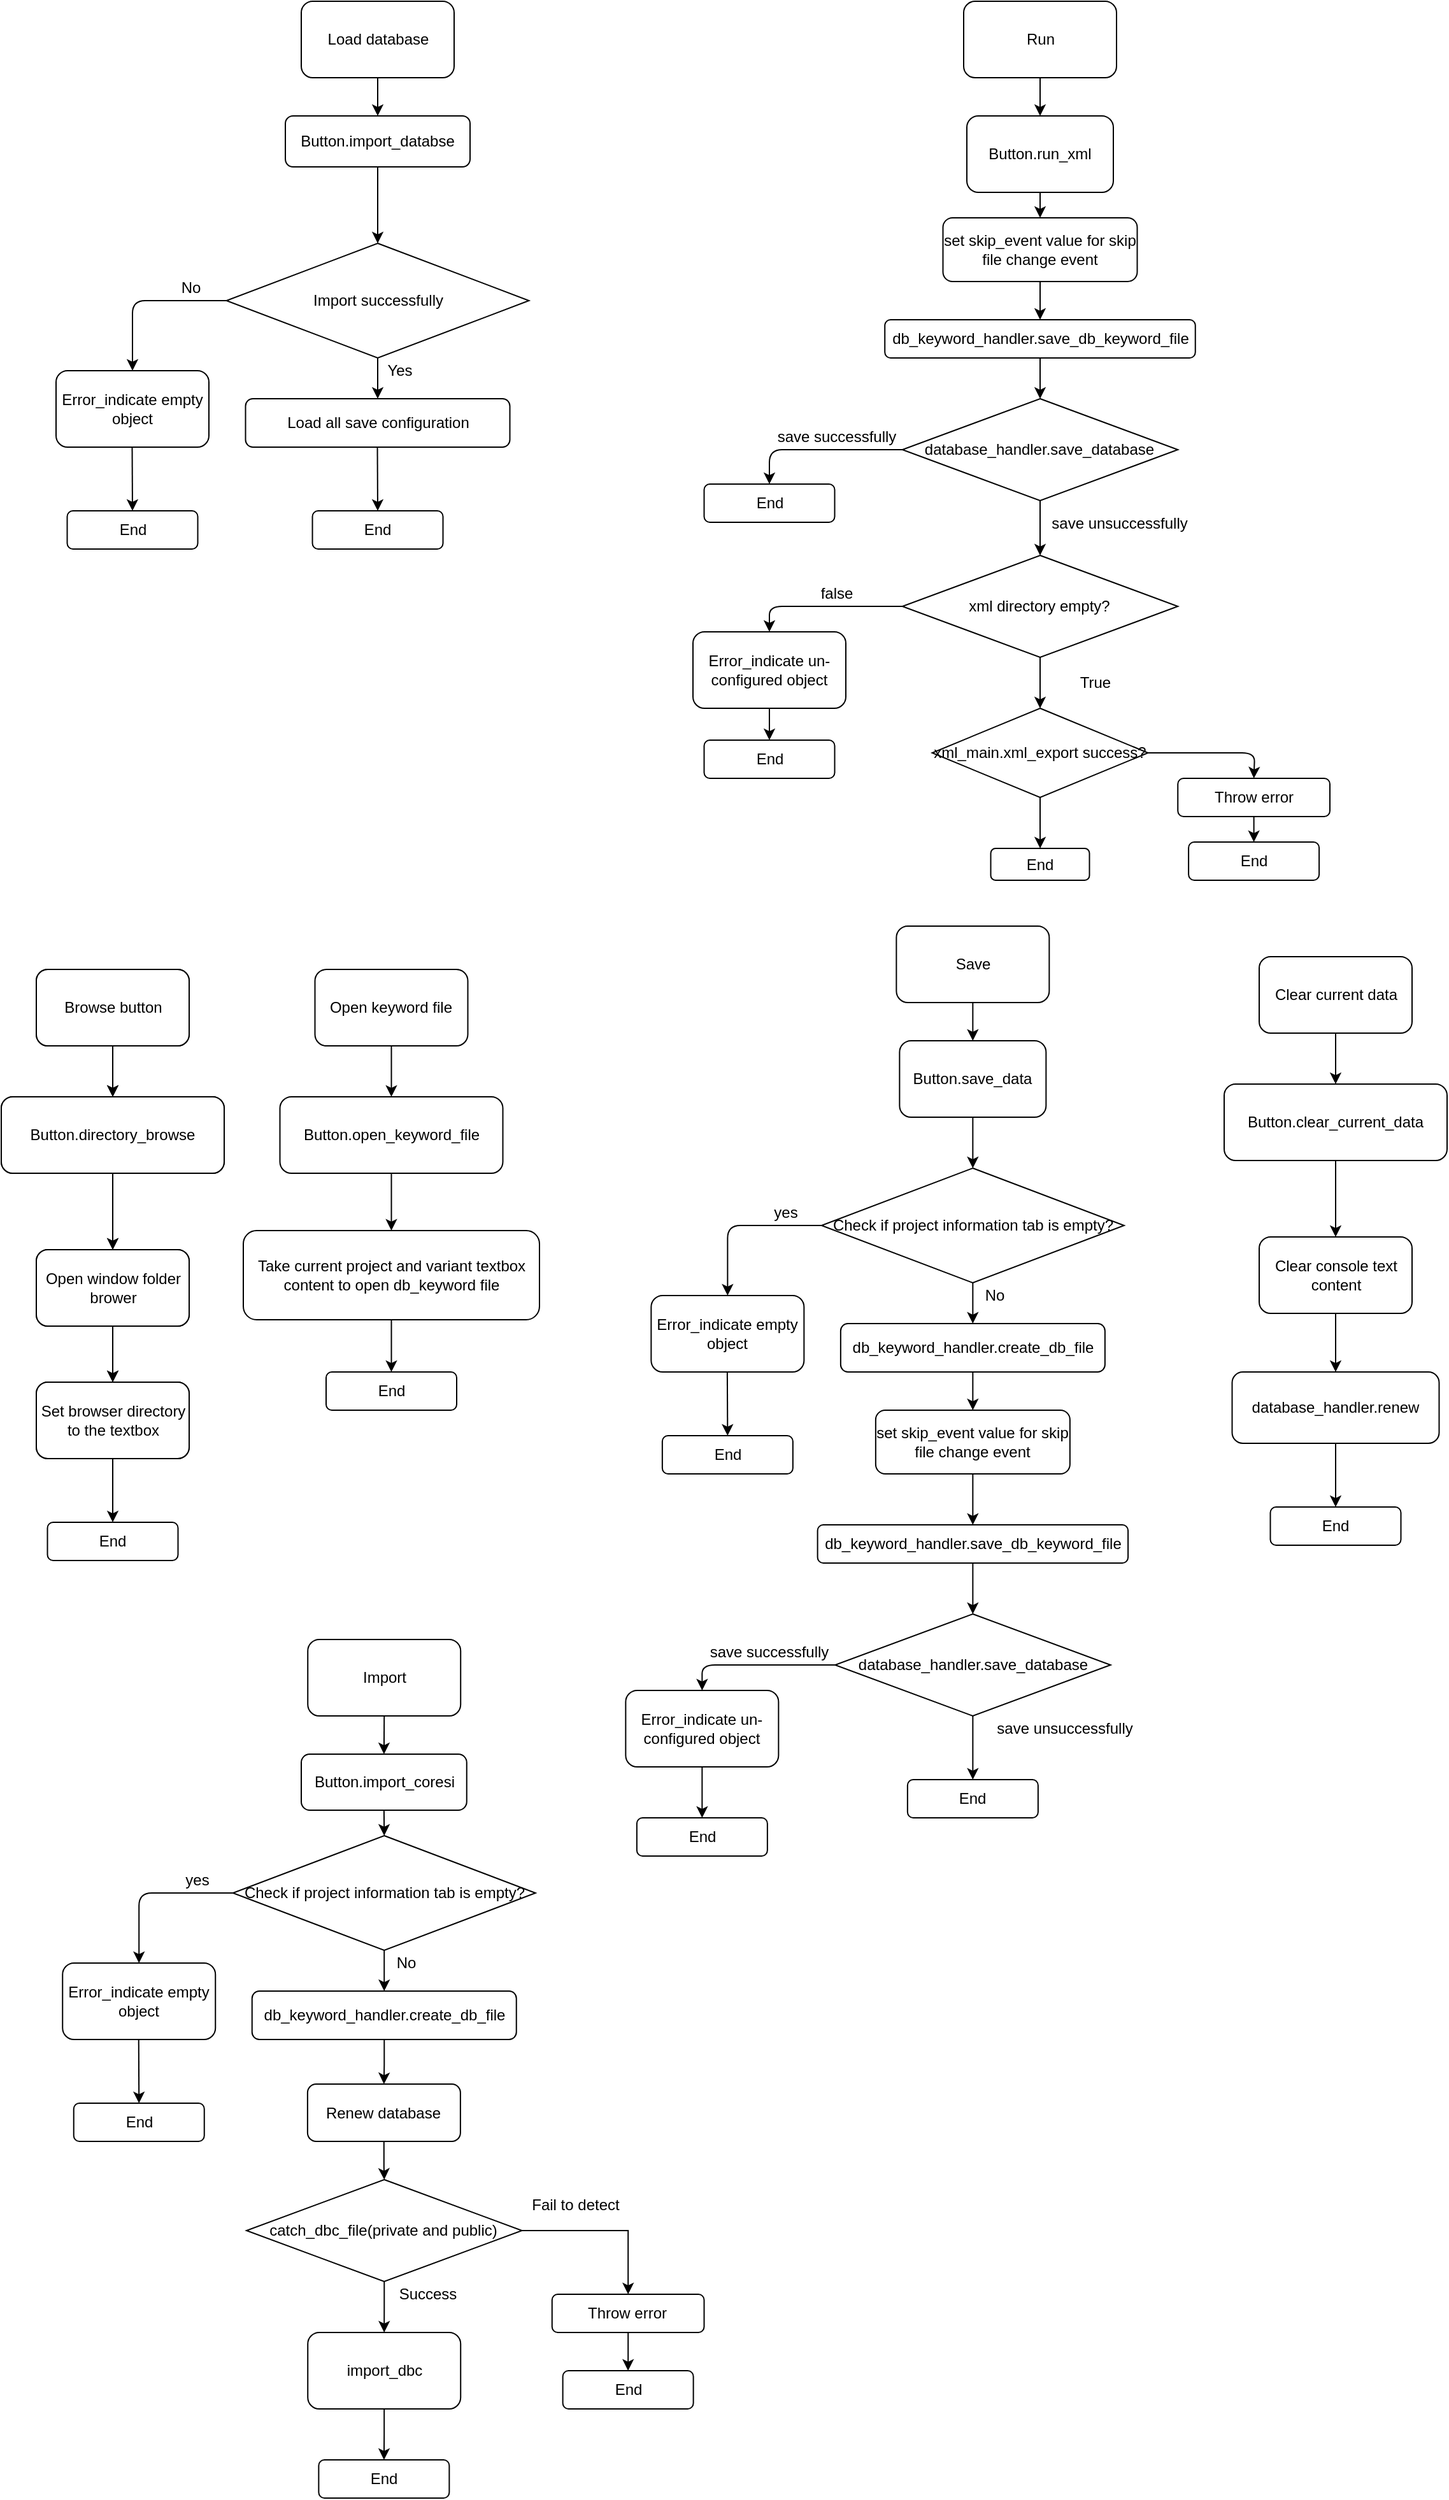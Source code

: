 <mxfile version="14.1.3" type="device"><diagram id="DZGJGriNWaEhGboabfl_" name="Page-1"><mxGraphModel dx="1422" dy="883" grid="1" gridSize="10" guides="1" tooltips="1" connect="1" arrows="1" fold="1" page="1" pageScale="1" pageWidth="1169" pageHeight="827" math="0" shadow="0"><root><mxCell id="0"/><mxCell id="1" parent="0"/><mxCell id="Fb0AGGygQTcs53ldsuCW-1" value="Load database" style="rounded=1;whiteSpace=wrap;html=1;" vertex="1" parent="1"><mxGeometry x="252.5" y="20" width="120" height="60" as="geometry"/></mxCell><mxCell id="Fb0AGGygQTcs53ldsuCW-2" value="Button.import_databse" style="rounded=1;whiteSpace=wrap;html=1;" vertex="1" parent="1"><mxGeometry x="240.01" y="110" width="145" height="40" as="geometry"/></mxCell><mxCell id="Fb0AGGygQTcs53ldsuCW-3" value="" style="endArrow=classic;html=1;exitX=0.5;exitY=1;exitDx=0;exitDy=0;entryX=0.5;entryY=0;entryDx=0;entryDy=0;" edge="1" parent="1" source="Fb0AGGygQTcs53ldsuCW-1" target="Fb0AGGygQTcs53ldsuCW-2"><mxGeometry width="50" height="50" relative="1" as="geometry"><mxPoint x="347.5" y="400" as="sourcePoint"/><mxPoint x="397.5" y="350" as="targetPoint"/></mxGeometry></mxCell><mxCell id="Fb0AGGygQTcs53ldsuCW-4" value="Load all save configuration" style="rounded=1;whiteSpace=wrap;html=1;rotation=0;" vertex="1" parent="1"><mxGeometry x="208.75" y="332" width="207.5" height="38" as="geometry"/></mxCell><mxCell id="Fb0AGGygQTcs53ldsuCW-7" value="Import successfully" style="rhombus;whiteSpace=wrap;html=1;" vertex="1" parent="1"><mxGeometry x="193.75" y="210" width="237.5" height="90" as="geometry"/></mxCell><mxCell id="Fb0AGGygQTcs53ldsuCW-8" value="" style="endArrow=classic;html=1;entryX=0.5;entryY=0;entryDx=0;entryDy=0;exitX=0.5;exitY=1;exitDx=0;exitDy=0;" edge="1" parent="1" source="Fb0AGGygQTcs53ldsuCW-2" target="Fb0AGGygQTcs53ldsuCW-7"><mxGeometry width="50" height="50" relative="1" as="geometry"><mxPoint x="100" y="320" as="sourcePoint"/><mxPoint x="150" y="270" as="targetPoint"/></mxGeometry></mxCell><mxCell id="Fb0AGGygQTcs53ldsuCW-9" value="" style="endArrow=classic;html=1;exitX=0;exitY=0.5;exitDx=0;exitDy=0;entryX=0.5;entryY=0;entryDx=0;entryDy=0;" edge="1" parent="1" source="Fb0AGGygQTcs53ldsuCW-7" target="Fb0AGGygQTcs53ldsuCW-10"><mxGeometry width="50" height="50" relative="1" as="geometry"><mxPoint x="200" y="410" as="sourcePoint"/><mxPoint x="101.197" y="344" as="targetPoint"/><Array as="points"><mxPoint x="120" y="255"/></Array></mxGeometry></mxCell><mxCell id="Fb0AGGygQTcs53ldsuCW-10" value="Error_indicate empty object" style="rounded=1;whiteSpace=wrap;html=1;" vertex="1" parent="1"><mxGeometry x="60" y="310" width="120" height="60" as="geometry"/></mxCell><mxCell id="Fb0AGGygQTcs53ldsuCW-11" value="No" style="text;html=1;strokeColor=none;fillColor=none;align=center;verticalAlign=middle;whiteSpace=wrap;rounded=0;" vertex="1" parent="1"><mxGeometry x="146.25" y="235" width="40" height="20" as="geometry"/></mxCell><mxCell id="Fb0AGGygQTcs53ldsuCW-12" value="" style="endArrow=classic;html=1;entryX=0.5;entryY=0;entryDx=0;entryDy=0;exitX=0.5;exitY=1;exitDx=0;exitDy=0;" edge="1" parent="1" source="Fb0AGGygQTcs53ldsuCW-7" target="Fb0AGGygQTcs53ldsuCW-4"><mxGeometry width="50" height="50" relative="1" as="geometry"><mxPoint x="200" y="410" as="sourcePoint"/><mxPoint x="250" y="360" as="targetPoint"/></mxGeometry></mxCell><mxCell id="Fb0AGGygQTcs53ldsuCW-13" value="Yes" style="text;html=1;strokeColor=none;fillColor=none;align=center;verticalAlign=middle;whiteSpace=wrap;rounded=0;" vertex="1" parent="1"><mxGeometry x="310" y="300" width="40" height="20" as="geometry"/></mxCell><mxCell id="Fb0AGGygQTcs53ldsuCW-26" value="" style="endArrow=classic;html=1;entryX=0.5;entryY=0;entryDx=0;entryDy=0;" edge="1" parent="1" target="Fb0AGGygQTcs53ldsuCW-27"><mxGeometry width="50" height="50" relative="1" as="geometry"><mxPoint x="119.75" y="370" as="sourcePoint"/><mxPoint x="120" y="410" as="targetPoint"/></mxGeometry></mxCell><mxCell id="Fb0AGGygQTcs53ldsuCW-27" value="End" style="rounded=1;whiteSpace=wrap;html=1;" vertex="1" parent="1"><mxGeometry x="68.75" y="420" width="102.5" height="30" as="geometry"/></mxCell><mxCell id="Fb0AGGygQTcs53ldsuCW-28" value="" style="endArrow=classic;html=1;entryX=0.5;entryY=0;entryDx=0;entryDy=0;" edge="1" target="Fb0AGGygQTcs53ldsuCW-29" parent="1"><mxGeometry width="50" height="50" relative="1" as="geometry"><mxPoint x="312.26" y="370" as="sourcePoint"/><mxPoint x="312.51" y="410" as="targetPoint"/></mxGeometry></mxCell><mxCell id="Fb0AGGygQTcs53ldsuCW-29" value="End" style="rounded=1;whiteSpace=wrap;html=1;" vertex="1" parent="1"><mxGeometry x="261.26" y="420" width="102.5" height="30" as="geometry"/></mxCell><mxCell id="Fb0AGGygQTcs53ldsuCW-30" value="Run" style="rounded=1;whiteSpace=wrap;html=1;" vertex="1" parent="1"><mxGeometry x="772.5" y="20" width="120" height="60" as="geometry"/></mxCell><mxCell id="Fb0AGGygQTcs53ldsuCW-31" value="Button.run_xml" style="rounded=1;whiteSpace=wrap;html=1;" vertex="1" parent="1"><mxGeometry x="775" y="110" width="115" height="60" as="geometry"/></mxCell><mxCell id="Fb0AGGygQTcs53ldsuCW-32" value="" style="endArrow=classic;html=1;exitX=0.5;exitY=1;exitDx=0;exitDy=0;entryX=0.5;entryY=0;entryDx=0;entryDy=0;" edge="1" parent="1" source="Fb0AGGygQTcs53ldsuCW-30" target="Fb0AGGygQTcs53ldsuCW-31"><mxGeometry width="50" height="50" relative="1" as="geometry"><mxPoint x="867.5" y="400" as="sourcePoint"/><mxPoint x="917.5" y="350" as="targetPoint"/></mxGeometry></mxCell><mxCell id="Fb0AGGygQTcs53ldsuCW-58" value="" style="endArrow=classic;html=1;exitX=0.5;exitY=1;exitDx=0;exitDy=0;entryX=0.5;entryY=0;entryDx=0;entryDy=0;" edge="1" parent="1" source="Fb0AGGygQTcs53ldsuCW-31" target="Fb0AGGygQTcs53ldsuCW-59"><mxGeometry width="50" height="50" relative="1" as="geometry"><mxPoint x="560" y="350" as="sourcePoint"/><mxPoint x="832.5" y="210" as="targetPoint"/></mxGeometry></mxCell><mxCell id="Fb0AGGygQTcs53ldsuCW-59" value="set skip_event value for skip file change event" style="rounded=1;whiteSpace=wrap;html=1;" vertex="1" parent="1"><mxGeometry x="756.25" y="190" width="152.5" height="50" as="geometry"/></mxCell><mxCell id="Fb0AGGygQTcs53ldsuCW-62" value="db_keyword_handler.save_db_keyword_file" style="rounded=1;whiteSpace=wrap;html=1;" vertex="1" parent="1"><mxGeometry x="710.62" y="270" width="243.75" height="30" as="geometry"/></mxCell><mxCell id="Fb0AGGygQTcs53ldsuCW-63" value="" style="endArrow=classic;html=1;entryX=0.5;entryY=0;entryDx=0;entryDy=0;exitX=0.5;exitY=1;exitDx=0;exitDy=0;" edge="1" parent="1" target="Fb0AGGygQTcs53ldsuCW-62" source="Fb0AGGygQTcs53ldsuCW-59"><mxGeometry width="50" height="50" relative="1" as="geometry"><mxPoint x="832.5" y="250" as="sourcePoint"/><mxPoint x="770" y="160" as="targetPoint"/></mxGeometry></mxCell><mxCell id="Fb0AGGygQTcs53ldsuCW-64" value="database_handler.save_database" style="rhombus;whiteSpace=wrap;html=1;" vertex="1" parent="1"><mxGeometry x="724.38" y="332" width="216.25" height="80" as="geometry"/></mxCell><mxCell id="Fb0AGGygQTcs53ldsuCW-65" value="" style="endArrow=classic;html=1;entryX=0.5;entryY=0;entryDx=0;entryDy=0;exitX=0.5;exitY=1;exitDx=0;exitDy=0;" edge="1" parent="1" target="Fb0AGGygQTcs53ldsuCW-64" source="Fb0AGGygQTcs53ldsuCW-62"><mxGeometry width="50" height="50" relative="1" as="geometry"><mxPoint x="832.505" y="310" as="sourcePoint"/><mxPoint x="770" y="150" as="targetPoint"/></mxGeometry></mxCell><mxCell id="Fb0AGGygQTcs53ldsuCW-66" value="save successfully" style="text;html=1;strokeColor=none;fillColor=none;align=center;verticalAlign=middle;whiteSpace=wrap;rounded=0;" vertex="1" parent="1"><mxGeometry x="620.63" y="352" width="103.75" height="20" as="geometry"/></mxCell><mxCell id="Fb0AGGygQTcs53ldsuCW-68" value="" style="endArrow=classic;html=1;exitX=1;exitY=1;exitDx=0;exitDy=0;entryX=0.5;entryY=0;entryDx=0;entryDy=0;" edge="1" parent="1" source="Fb0AGGygQTcs53ldsuCW-66" target="Fb0AGGygQTcs53ldsuCW-73"><mxGeometry width="50" height="50" relative="1" as="geometry"><mxPoint x="523.75" y="302" as="sourcePoint"/><mxPoint x="620" y="392" as="targetPoint"/><Array as="points"><mxPoint x="620" y="372"/></Array></mxGeometry></mxCell><mxCell id="Fb0AGGygQTcs53ldsuCW-69" value="" style="endArrow=classic;html=1;exitX=0.5;exitY=1;exitDx=0;exitDy=0;entryX=0.5;entryY=0;entryDx=0;entryDy=0;" edge="1" parent="1" source="Fb0AGGygQTcs53ldsuCW-64" target="Fb0AGGygQTcs53ldsuCW-74"><mxGeometry width="50" height="50" relative="1" as="geometry"><mxPoint x="892.5" y="452" as="sourcePoint"/><mxPoint x="832.5" y="462" as="targetPoint"/></mxGeometry></mxCell><mxCell id="Fb0AGGygQTcs53ldsuCW-70" value="save unsuccessfully" style="text;html=1;strokeColor=none;fillColor=none;align=center;verticalAlign=middle;whiteSpace=wrap;rounded=0;" vertex="1" parent="1"><mxGeometry x="830" y="420" width="130" height="20" as="geometry"/></mxCell><mxCell id="Fb0AGGygQTcs53ldsuCW-73" value="End" style="rounded=1;whiteSpace=wrap;html=1;" vertex="1" parent="1"><mxGeometry x="568.75" y="399" width="102.5" height="30" as="geometry"/></mxCell><mxCell id="Fb0AGGygQTcs53ldsuCW-74" value="xml directory empty?" style="rhombus;whiteSpace=wrap;html=1;" vertex="1" parent="1"><mxGeometry x="724.38" y="455" width="216.25" height="80" as="geometry"/></mxCell><mxCell id="Fb0AGGygQTcs53ldsuCW-76" value="false" style="text;html=1;strokeColor=none;fillColor=none;align=center;verticalAlign=middle;whiteSpace=wrap;rounded=0;" vertex="1" parent="1"><mxGeometry x="620.63" y="475" width="103.75" height="20" as="geometry"/></mxCell><mxCell id="Fb0AGGygQTcs53ldsuCW-77" value="Error_indicate un-configured object" style="rounded=1;whiteSpace=wrap;html=1;" vertex="1" parent="1"><mxGeometry x="560" y="515" width="120" height="60" as="geometry"/></mxCell><mxCell id="Fb0AGGygQTcs53ldsuCW-78" value="" style="endArrow=classic;html=1;exitX=1;exitY=1;exitDx=0;exitDy=0;entryX=0.5;entryY=0;entryDx=0;entryDy=0;" edge="1" parent="1" source="Fb0AGGygQTcs53ldsuCW-76" target="Fb0AGGygQTcs53ldsuCW-77"><mxGeometry width="50" height="50" relative="1" as="geometry"><mxPoint x="523.75" y="425" as="sourcePoint"/><mxPoint x="573.75" y="375" as="targetPoint"/><Array as="points"><mxPoint x="620" y="495"/></Array></mxGeometry></mxCell><mxCell id="Fb0AGGygQTcs53ldsuCW-79" value="" style="endArrow=classic;html=1;exitX=0.5;exitY=1;exitDx=0;exitDy=0;entryX=0.5;entryY=0;entryDx=0;entryDy=0;" edge="1" parent="1" source="Fb0AGGygQTcs53ldsuCW-74" target="Fb0AGGygQTcs53ldsuCW-86"><mxGeometry width="50" height="50" relative="1" as="geometry"><mxPoint x="892.5" y="575" as="sourcePoint"/><mxPoint x="832.51" y="575" as="targetPoint"/></mxGeometry></mxCell><mxCell id="Fb0AGGygQTcs53ldsuCW-80" value="True" style="text;html=1;strokeColor=none;fillColor=none;align=center;verticalAlign=middle;whiteSpace=wrap;rounded=0;" vertex="1" parent="1"><mxGeometry x="810.63" y="545" width="130" height="20" as="geometry"/></mxCell><mxCell id="Fb0AGGygQTcs53ldsuCW-82" value="" style="endArrow=classic;html=1;entryX=0.5;entryY=0;entryDx=0;entryDy=0;exitX=0.5;exitY=1;exitDx=0;exitDy=0;" edge="1" parent="1" target="Fb0AGGygQTcs53ldsuCW-83" source="Fb0AGGygQTcs53ldsuCW-77"><mxGeometry width="50" height="50" relative="1" as="geometry"><mxPoint x="619.75" y="580" as="sourcePoint"/><mxPoint x="620" y="620" as="targetPoint"/></mxGeometry></mxCell><mxCell id="Fb0AGGygQTcs53ldsuCW-83" value="End" style="rounded=1;whiteSpace=wrap;html=1;" vertex="1" parent="1"><mxGeometry x="568.75" y="600" width="102.5" height="30" as="geometry"/></mxCell><mxCell id="Fb0AGGygQTcs53ldsuCW-94" value="" style="edgeStyle=orthogonalEdgeStyle;rounded=0;orthogonalLoop=1;jettySize=auto;html=1;" edge="1" parent="1" source="Fb0AGGygQTcs53ldsuCW-86" target="Fb0AGGygQTcs53ldsuCW-87"><mxGeometry relative="1" as="geometry"/></mxCell><mxCell id="Fb0AGGygQTcs53ldsuCW-86" value="xml_main.xml_export success?" style="rhombus;whiteSpace=wrap;html=1;" vertex="1" parent="1"><mxGeometry x="747.8" y="575" width="169.38" height="70" as="geometry"/></mxCell><mxCell id="Fb0AGGygQTcs53ldsuCW-87" value="End" style="rounded=1;whiteSpace=wrap;html=1;" vertex="1" parent="1"><mxGeometry x="793.76" y="685" width="77.49" height="25" as="geometry"/></mxCell><mxCell id="Fb0AGGygQTcs53ldsuCW-88" value="" style="endArrow=classic;html=1;exitX=1;exitY=0.5;exitDx=0;exitDy=0;entryX=0.5;entryY=0;entryDx=0;entryDy=0;" edge="1" parent="1" source="Fb0AGGygQTcs53ldsuCW-86" target="Fb0AGGygQTcs53ldsuCW-89"><mxGeometry width="50" height="50" relative="1" as="geometry"><mxPoint x="954.37" y="610" as="sourcePoint"/><mxPoint x="1004" y="610" as="targetPoint"/><Array as="points"><mxPoint x="1001" y="610"/></Array></mxGeometry></mxCell><mxCell id="Fb0AGGygQTcs53ldsuCW-89" value="Throw error" style="rounded=1;whiteSpace=wrap;html=1;" vertex="1" parent="1"><mxGeometry x="940.63" y="630" width="119.37" height="30" as="geometry"/></mxCell><mxCell id="Fb0AGGygQTcs53ldsuCW-90" value="" style="endArrow=classic;html=1;entryX=0.5;entryY=0;entryDx=0;entryDy=0;exitX=0.5;exitY=1;exitDx=0;exitDy=0;" edge="1" parent="1" target="Fb0AGGygQTcs53ldsuCW-91" source="Fb0AGGygQTcs53ldsuCW-89"><mxGeometry width="50" height="50" relative="1" as="geometry"><mxPoint x="1000.38" y="690" as="sourcePoint"/><mxPoint x="1000.63" y="730" as="targetPoint"/></mxGeometry></mxCell><mxCell id="Fb0AGGygQTcs53ldsuCW-91" value="End" style="rounded=1;whiteSpace=wrap;html=1;" vertex="1" parent="1"><mxGeometry x="949.06" y="680" width="102.5" height="30" as="geometry"/></mxCell><mxCell id="Fb0AGGygQTcs53ldsuCW-95" value="Browse button" style="rounded=1;whiteSpace=wrap;html=1;" vertex="1" parent="1"><mxGeometry x="44.5" y="780" width="120" height="60" as="geometry"/></mxCell><mxCell id="Fb0AGGygQTcs53ldsuCW-96" value="Button.directory_browse" style="rounded=1;whiteSpace=wrap;html=1;" vertex="1" parent="1"><mxGeometry x="17" y="880" width="175" height="60" as="geometry"/></mxCell><mxCell id="Fb0AGGygQTcs53ldsuCW-97" value="" style="endArrow=classic;html=1;exitX=0.5;exitY=1;exitDx=0;exitDy=0;entryX=0.5;entryY=0;entryDx=0;entryDy=0;" edge="1" parent="1" source="Fb0AGGygQTcs53ldsuCW-95" target="Fb0AGGygQTcs53ldsuCW-96"><mxGeometry width="50" height="50" relative="1" as="geometry"><mxPoint x="139.5" y="1160" as="sourcePoint"/><mxPoint x="189.5" y="1110" as="targetPoint"/></mxGeometry></mxCell><mxCell id="Fb0AGGygQTcs53ldsuCW-98" value="Open window folder brower" style="rounded=1;whiteSpace=wrap;html=1;" vertex="1" parent="1"><mxGeometry x="44.5" y="1000" width="120" height="60" as="geometry"/></mxCell><mxCell id="Fb0AGGygQTcs53ldsuCW-99" value="" style="endArrow=classic;html=1;exitX=0.5;exitY=1;exitDx=0;exitDy=0;entryX=0.5;entryY=0;entryDx=0;entryDy=0;" edge="1" parent="1" source="Fb0AGGygQTcs53ldsuCW-96" target="Fb0AGGygQTcs53ldsuCW-98"><mxGeometry width="50" height="50" relative="1" as="geometry"><mxPoint x="139.5" y="1160" as="sourcePoint"/><mxPoint x="189.5" y="1110" as="targetPoint"/></mxGeometry></mxCell><mxCell id="Fb0AGGygQTcs53ldsuCW-100" value="Set browser directory to the textbox" style="rounded=1;whiteSpace=wrap;html=1;" vertex="1" parent="1"><mxGeometry x="44.5" y="1104" width="120" height="60" as="geometry"/></mxCell><mxCell id="Fb0AGGygQTcs53ldsuCW-101" value="" style="endArrow=classic;html=1;exitX=0.5;exitY=1;exitDx=0;exitDy=0;entryX=0.5;entryY=0;entryDx=0;entryDy=0;" edge="1" parent="1" source="Fb0AGGygQTcs53ldsuCW-98" target="Fb0AGGygQTcs53ldsuCW-100"><mxGeometry width="50" height="50" relative="1" as="geometry"><mxPoint x="139.5" y="1160" as="sourcePoint"/><mxPoint x="189.5" y="1110" as="targetPoint"/></mxGeometry></mxCell><mxCell id="Fb0AGGygQTcs53ldsuCW-102" value="Open keyword file" style="rounded=1;whiteSpace=wrap;html=1;" vertex="1" parent="1"><mxGeometry x="263.25" y="780" width="120" height="60" as="geometry"/></mxCell><mxCell id="Fb0AGGygQTcs53ldsuCW-103" value="Button.open_keyword_file" style="rounded=1;whiteSpace=wrap;html=1;" vertex="1" parent="1"><mxGeometry x="235.75" y="880" width="175" height="60" as="geometry"/></mxCell><mxCell id="Fb0AGGygQTcs53ldsuCW-104" value="" style="endArrow=classic;html=1;exitX=0.5;exitY=1;exitDx=0;exitDy=0;entryX=0.5;entryY=0;entryDx=0;entryDy=0;" edge="1" parent="1" source="Fb0AGGygQTcs53ldsuCW-102" target="Fb0AGGygQTcs53ldsuCW-103"><mxGeometry width="50" height="50" relative="1" as="geometry"><mxPoint x="358.25" y="1160" as="sourcePoint"/><mxPoint x="408.25" y="1110" as="targetPoint"/></mxGeometry></mxCell><mxCell id="Fb0AGGygQTcs53ldsuCW-154" value="" style="edgeStyle=orthogonalEdgeStyle;rounded=0;orthogonalLoop=1;jettySize=auto;html=1;" edge="1" parent="1" source="Fb0AGGygQTcs53ldsuCW-105" target="Fb0AGGygQTcs53ldsuCW-153"><mxGeometry relative="1" as="geometry"/></mxCell><mxCell id="Fb0AGGygQTcs53ldsuCW-105" value="Take current project and variant textbox content to open db_keyword file" style="rounded=1;whiteSpace=wrap;html=1;" vertex="1" parent="1"><mxGeometry x="207" y="985" width="232.5" height="70" as="geometry"/></mxCell><mxCell id="Fb0AGGygQTcs53ldsuCW-106" value="" style="endArrow=classic;html=1;exitX=0.5;exitY=1;exitDx=0;exitDy=0;entryX=0.5;entryY=0;entryDx=0;entryDy=0;" edge="1" parent="1" source="Fb0AGGygQTcs53ldsuCW-103" target="Fb0AGGygQTcs53ldsuCW-105"><mxGeometry width="50" height="50" relative="1" as="geometry"><mxPoint x="358.25" y="1160" as="sourcePoint"/><mxPoint x="408.25" y="1110" as="targetPoint"/></mxGeometry></mxCell><mxCell id="Fb0AGGygQTcs53ldsuCW-107" value="Browse button" style="rounded=1;whiteSpace=wrap;html=1;" vertex="1" parent="1"><mxGeometry x="44.5" y="780" width="120" height="60" as="geometry"/></mxCell><mxCell id="Fb0AGGygQTcs53ldsuCW-108" value="Button.directory_browse" style="rounded=1;whiteSpace=wrap;html=1;" vertex="1" parent="1"><mxGeometry x="17" y="880" width="175" height="60" as="geometry"/></mxCell><mxCell id="Fb0AGGygQTcs53ldsuCW-109" value="" style="endArrow=classic;html=1;exitX=0.5;exitY=1;exitDx=0;exitDy=0;entryX=0.5;entryY=0;entryDx=0;entryDy=0;" edge="1" parent="1" source="Fb0AGGygQTcs53ldsuCW-107" target="Fb0AGGygQTcs53ldsuCW-108"><mxGeometry width="50" height="50" relative="1" as="geometry"><mxPoint x="139.5" y="1160" as="sourcePoint"/><mxPoint x="189.5" y="1110" as="targetPoint"/></mxGeometry></mxCell><mxCell id="Fb0AGGygQTcs53ldsuCW-110" value="Open window folder brower" style="rounded=1;whiteSpace=wrap;html=1;" vertex="1" parent="1"><mxGeometry x="44.5" y="1000" width="120" height="60" as="geometry"/></mxCell><mxCell id="Fb0AGGygQTcs53ldsuCW-111" value="" style="endArrow=classic;html=1;exitX=0.5;exitY=1;exitDx=0;exitDy=0;entryX=0.5;entryY=0;entryDx=0;entryDy=0;" edge="1" parent="1" source="Fb0AGGygQTcs53ldsuCW-108" target="Fb0AGGygQTcs53ldsuCW-110"><mxGeometry width="50" height="50" relative="1" as="geometry"><mxPoint x="139.5" y="1160" as="sourcePoint"/><mxPoint x="189.5" y="1110" as="targetPoint"/></mxGeometry></mxCell><mxCell id="Fb0AGGygQTcs53ldsuCW-112" value="Set browser directory to the textbox" style="rounded=1;whiteSpace=wrap;html=1;" vertex="1" parent="1"><mxGeometry x="44.5" y="1104" width="120" height="60" as="geometry"/></mxCell><mxCell id="Fb0AGGygQTcs53ldsuCW-113" value="" style="endArrow=classic;html=1;exitX=0.5;exitY=1;exitDx=0;exitDy=0;entryX=0.5;entryY=0;entryDx=0;entryDy=0;" edge="1" parent="1" source="Fb0AGGygQTcs53ldsuCW-110" target="Fb0AGGygQTcs53ldsuCW-112"><mxGeometry width="50" height="50" relative="1" as="geometry"><mxPoint x="139.5" y="1160" as="sourcePoint"/><mxPoint x="189.5" y="1110" as="targetPoint"/></mxGeometry></mxCell><mxCell id="Fb0AGGygQTcs53ldsuCW-114" value="Clear current data" style="rounded=1;whiteSpace=wrap;html=1;" vertex="1" parent="1"><mxGeometry x="1004.5" y="770" width="120" height="60" as="geometry"/></mxCell><mxCell id="Fb0AGGygQTcs53ldsuCW-115" value="Button.clear_current_data" style="rounded=1;whiteSpace=wrap;html=1;" vertex="1" parent="1"><mxGeometry x="977" y="870" width="175" height="60" as="geometry"/></mxCell><mxCell id="Fb0AGGygQTcs53ldsuCW-116" value="" style="endArrow=classic;html=1;exitX=0.5;exitY=1;exitDx=0;exitDy=0;entryX=0.5;entryY=0;entryDx=0;entryDy=0;" edge="1" parent="1" source="Fb0AGGygQTcs53ldsuCW-114" target="Fb0AGGygQTcs53ldsuCW-115"><mxGeometry width="50" height="50" relative="1" as="geometry"><mxPoint x="1099.5" y="1150" as="sourcePoint"/><mxPoint x="1149.5" y="1100" as="targetPoint"/></mxGeometry></mxCell><mxCell id="Fb0AGGygQTcs53ldsuCW-117" value="Clear console text content" style="rounded=1;whiteSpace=wrap;html=1;" vertex="1" parent="1"><mxGeometry x="1004.5" y="990" width="120" height="60" as="geometry"/></mxCell><mxCell id="Fb0AGGygQTcs53ldsuCW-118" value="" style="endArrow=classic;html=1;exitX=0.5;exitY=1;exitDx=0;exitDy=0;entryX=0.5;entryY=0;entryDx=0;entryDy=0;" edge="1" parent="1" source="Fb0AGGygQTcs53ldsuCW-115" target="Fb0AGGygQTcs53ldsuCW-117"><mxGeometry width="50" height="50" relative="1" as="geometry"><mxPoint x="1099.5" y="1150" as="sourcePoint"/><mxPoint x="1149.5" y="1100" as="targetPoint"/></mxGeometry></mxCell><mxCell id="Fb0AGGygQTcs53ldsuCW-119" value="database_handler.renew" style="rounded=1;whiteSpace=wrap;html=1;" vertex="1" parent="1"><mxGeometry x="983.25" y="1096" width="162.5" height="56" as="geometry"/></mxCell><mxCell id="Fb0AGGygQTcs53ldsuCW-120" value="" style="endArrow=classic;html=1;exitX=0.5;exitY=1;exitDx=0;exitDy=0;entryX=0.5;entryY=0;entryDx=0;entryDy=0;" edge="1" parent="1" source="Fb0AGGygQTcs53ldsuCW-117" target="Fb0AGGygQTcs53ldsuCW-119"><mxGeometry width="50" height="50" relative="1" as="geometry"><mxPoint x="1099.5" y="1150" as="sourcePoint"/><mxPoint x="1149.5" y="1100" as="targetPoint"/></mxGeometry></mxCell><mxCell id="Fb0AGGygQTcs53ldsuCW-121" value="Save" style="rounded=1;whiteSpace=wrap;html=1;" vertex="1" parent="1"><mxGeometry x="719.68" y="746" width="120" height="60" as="geometry"/></mxCell><mxCell id="Fb0AGGygQTcs53ldsuCW-122" value="Button.save_data" style="rounded=1;whiteSpace=wrap;html=1;" vertex="1" parent="1"><mxGeometry x="722.18" y="836" width="115" height="60" as="geometry"/></mxCell><mxCell id="Fb0AGGygQTcs53ldsuCW-123" value="" style="endArrow=classic;html=1;exitX=0.5;exitY=1;exitDx=0;exitDy=0;entryX=0.5;entryY=0;entryDx=0;entryDy=0;" edge="1" parent="1" source="Fb0AGGygQTcs53ldsuCW-121" target="Fb0AGGygQTcs53ldsuCW-122"><mxGeometry width="50" height="50" relative="1" as="geometry"><mxPoint x="814.68" y="1126" as="sourcePoint"/><mxPoint x="864.68" y="1076" as="targetPoint"/></mxGeometry></mxCell><mxCell id="Fb0AGGygQTcs53ldsuCW-124" value="db_keyword_handler.create_db_file" style="rounded=1;whiteSpace=wrap;html=1;rotation=0;" vertex="1" parent="1"><mxGeometry x="675.93" y="1058" width="207.5" height="38" as="geometry"/></mxCell><mxCell id="Fb0AGGygQTcs53ldsuCW-125" value="set skip_event value for skip file change event" style="rounded=1;whiteSpace=wrap;html=1;" vertex="1" parent="1"><mxGeometry x="703.43" y="1126" width="152.5" height="50" as="geometry"/></mxCell><mxCell id="Fb0AGGygQTcs53ldsuCW-126" value="" style="endArrow=classic;html=1;exitX=0.5;exitY=1;exitDx=0;exitDy=0;entryX=0.5;entryY=0;entryDx=0;entryDy=0;" edge="1" parent="1" source="Fb0AGGygQTcs53ldsuCW-124" target="Fb0AGGygQTcs53ldsuCW-125"><mxGeometry width="50" height="50" relative="1" as="geometry"><mxPoint x="814.68" y="1258" as="sourcePoint"/><mxPoint x="864.68" y="1208" as="targetPoint"/></mxGeometry></mxCell><mxCell id="Fb0AGGygQTcs53ldsuCW-127" value="Check if project information tab is empty?" style="rhombus;whiteSpace=wrap;html=1;" vertex="1" parent="1"><mxGeometry x="660.93" y="936" width="237.5" height="90" as="geometry"/></mxCell><mxCell id="Fb0AGGygQTcs53ldsuCW-128" value="" style="endArrow=classic;html=1;entryX=0.5;entryY=0;entryDx=0;entryDy=0;exitX=0.5;exitY=1;exitDx=0;exitDy=0;" edge="1" parent="1" source="Fb0AGGygQTcs53ldsuCW-122" target="Fb0AGGygQTcs53ldsuCW-127"><mxGeometry width="50" height="50" relative="1" as="geometry"><mxPoint x="567.18" y="1046" as="sourcePoint"/><mxPoint x="617.18" y="996" as="targetPoint"/></mxGeometry></mxCell><mxCell id="Fb0AGGygQTcs53ldsuCW-129" value="" style="endArrow=classic;html=1;exitX=0;exitY=0.5;exitDx=0;exitDy=0;entryX=0.5;entryY=0;entryDx=0;entryDy=0;" edge="1" parent="1" source="Fb0AGGygQTcs53ldsuCW-127" target="Fb0AGGygQTcs53ldsuCW-130"><mxGeometry width="50" height="50" relative="1" as="geometry"><mxPoint x="667.18" y="1136" as="sourcePoint"/><mxPoint x="568.377" y="1070" as="targetPoint"/><Array as="points"><mxPoint x="587.18" y="981"/></Array></mxGeometry></mxCell><mxCell id="Fb0AGGygQTcs53ldsuCW-130" value="Error_indicate empty object" style="rounded=1;whiteSpace=wrap;html=1;" vertex="1" parent="1"><mxGeometry x="527.18" y="1036" width="120" height="60" as="geometry"/></mxCell><mxCell id="Fb0AGGygQTcs53ldsuCW-131" value="yes" style="text;html=1;strokeColor=none;fillColor=none;align=center;verticalAlign=middle;whiteSpace=wrap;rounded=0;" vertex="1" parent="1"><mxGeometry x="613.43" y="961" width="40" height="20" as="geometry"/></mxCell><mxCell id="Fb0AGGygQTcs53ldsuCW-132" value="" style="endArrow=classic;html=1;entryX=0.5;entryY=0;entryDx=0;entryDy=0;exitX=0.5;exitY=1;exitDx=0;exitDy=0;" edge="1" parent="1" source="Fb0AGGygQTcs53ldsuCW-127" target="Fb0AGGygQTcs53ldsuCW-124"><mxGeometry width="50" height="50" relative="1" as="geometry"><mxPoint x="667.18" y="1136" as="sourcePoint"/><mxPoint x="717.18" y="1086" as="targetPoint"/></mxGeometry></mxCell><mxCell id="Fb0AGGygQTcs53ldsuCW-133" value="No" style="text;html=1;strokeColor=none;fillColor=none;align=center;verticalAlign=middle;whiteSpace=wrap;rounded=0;" vertex="1" parent="1"><mxGeometry x="777.18" y="1026" width="40" height="20" as="geometry"/></mxCell><mxCell id="Fb0AGGygQTcs53ldsuCW-134" value="db_keyword_handler.save_db_keyword_file" style="rounded=1;whiteSpace=wrap;html=1;" vertex="1" parent="1"><mxGeometry x="657.81" y="1216" width="243.75" height="30" as="geometry"/></mxCell><mxCell id="Fb0AGGygQTcs53ldsuCW-135" value="" style="endArrow=classic;html=1;entryX=0.5;entryY=0;entryDx=0;entryDy=0;exitX=0.5;exitY=1;exitDx=0;exitDy=0;" edge="1" parent="1" source="Fb0AGGygQTcs53ldsuCW-125" target="Fb0AGGygQTcs53ldsuCW-134"><mxGeometry width="50" height="50" relative="1" as="geometry"><mxPoint x="667.18" y="1136" as="sourcePoint"/><mxPoint x="717.18" y="1086" as="targetPoint"/></mxGeometry></mxCell><mxCell id="Fb0AGGygQTcs53ldsuCW-136" value="database_handler.save_database" style="rhombus;whiteSpace=wrap;html=1;" vertex="1" parent="1"><mxGeometry x="671.56" y="1286" width="216.25" height="80" as="geometry"/></mxCell><mxCell id="Fb0AGGygQTcs53ldsuCW-137" value="" style="endArrow=classic;html=1;entryX=0.5;entryY=0;entryDx=0;entryDy=0;exitX=0.5;exitY=1;exitDx=0;exitDy=0;" edge="1" parent="1" source="Fb0AGGygQTcs53ldsuCW-134" target="Fb0AGGygQTcs53ldsuCW-136"><mxGeometry width="50" height="50" relative="1" as="geometry"><mxPoint x="667.18" y="1136" as="sourcePoint"/><mxPoint x="717.18" y="1086" as="targetPoint"/></mxGeometry></mxCell><mxCell id="Fb0AGGygQTcs53ldsuCW-138" value="save successfully" style="text;html=1;strokeColor=none;fillColor=none;align=center;verticalAlign=middle;whiteSpace=wrap;rounded=0;" vertex="1" parent="1"><mxGeometry x="567.81" y="1306" width="103.75" height="20" as="geometry"/></mxCell><mxCell id="Fb0AGGygQTcs53ldsuCW-139" value="Error_indicate un-configured object" style="rounded=1;whiteSpace=wrap;html=1;" vertex="1" parent="1"><mxGeometry x="507.18" y="1346" width="120" height="60" as="geometry"/></mxCell><mxCell id="Fb0AGGygQTcs53ldsuCW-140" value="" style="endArrow=classic;html=1;exitX=1;exitY=1;exitDx=0;exitDy=0;entryX=0.5;entryY=0;entryDx=0;entryDy=0;" edge="1" parent="1" source="Fb0AGGygQTcs53ldsuCW-138" target="Fb0AGGygQTcs53ldsuCW-139"><mxGeometry width="50" height="50" relative="1" as="geometry"><mxPoint x="470.93" y="1256" as="sourcePoint"/><mxPoint x="520.93" y="1206" as="targetPoint"/><Array as="points"><mxPoint x="567.18" y="1326"/></Array></mxGeometry></mxCell><mxCell id="Fb0AGGygQTcs53ldsuCW-141" value="" style="endArrow=classic;html=1;exitX=0.5;exitY=1;exitDx=0;exitDy=0;entryX=0.5;entryY=0;entryDx=0;entryDy=0;" edge="1" parent="1" source="Fb0AGGygQTcs53ldsuCW-136" target="Fb0AGGygQTcs53ldsuCW-144"><mxGeometry width="50" height="50" relative="1" as="geometry"><mxPoint x="839.68" y="1406" as="sourcePoint"/><mxPoint x="780.056" y="1396" as="targetPoint"/></mxGeometry></mxCell><mxCell id="Fb0AGGygQTcs53ldsuCW-142" value="save unsuccessfully" style="text;html=1;strokeColor=none;fillColor=none;align=center;verticalAlign=middle;whiteSpace=wrap;rounded=0;" vertex="1" parent="1"><mxGeometry x="787.18" y="1366" width="130" height="20" as="geometry"/></mxCell><mxCell id="Fb0AGGygQTcs53ldsuCW-143" value="" style="endArrow=classic;html=1;exitX=0.5;exitY=1;exitDx=0;exitDy=0;entryX=0.5;entryY=0;entryDx=0;entryDy=0;" edge="1" parent="1" source="Fb0AGGygQTcs53ldsuCW-139" target="Fb0AGGygQTcs53ldsuCW-145"><mxGeometry width="50" height="50" relative="1" as="geometry"><mxPoint x="387.18" y="1426" as="sourcePoint"/><mxPoint x="567.18" y="1436" as="targetPoint"/></mxGeometry></mxCell><mxCell id="Fb0AGGygQTcs53ldsuCW-144" value="End" style="rounded=1;whiteSpace=wrap;html=1;" vertex="1" parent="1"><mxGeometry x="728.43" y="1416" width="102.5" height="30" as="geometry"/></mxCell><mxCell id="Fb0AGGygQTcs53ldsuCW-145" value="End" style="rounded=1;whiteSpace=wrap;html=1;" vertex="1" parent="1"><mxGeometry x="515.93" y="1446" width="102.5" height="30" as="geometry"/></mxCell><mxCell id="Fb0AGGygQTcs53ldsuCW-146" value="" style="endArrow=classic;html=1;exitX=0.5;exitY=1;exitDx=0;exitDy=0;entryX=0.5;entryY=0;entryDx=0;entryDy=0;" edge="1" parent="1" source="Fb0AGGygQTcs53ldsuCW-112" target="Fb0AGGygQTcs53ldsuCW-147"><mxGeometry width="50" height="50" relative="1" as="geometry"><mxPoint x="104.5" y="1174" as="sourcePoint"/><mxPoint x="104.5" y="1204" as="targetPoint"/></mxGeometry></mxCell><mxCell id="Fb0AGGygQTcs53ldsuCW-147" value="End" style="rounded=1;whiteSpace=wrap;html=1;" vertex="1" parent="1"><mxGeometry x="53.25" y="1214" width="102.5" height="30" as="geometry"/></mxCell><mxCell id="Fb0AGGygQTcs53ldsuCW-148" value="" style="endArrow=classic;html=1;entryX=0.5;entryY=0;entryDx=0;entryDy=0;" edge="1" parent="1" target="Fb0AGGygQTcs53ldsuCW-149"><mxGeometry width="50" height="50" relative="1" as="geometry"><mxPoint x="586.93" y="1096" as="sourcePoint"/><mxPoint x="587.18" y="1136" as="targetPoint"/></mxGeometry></mxCell><mxCell id="Fb0AGGygQTcs53ldsuCW-149" value="End" style="rounded=1;whiteSpace=wrap;html=1;" vertex="1" parent="1"><mxGeometry x="535.93" y="1146" width="102.5" height="30" as="geometry"/></mxCell><mxCell id="Fb0AGGygQTcs53ldsuCW-150" value="" style="endArrow=classic;html=1;exitX=0.5;exitY=1;exitDx=0;exitDy=0;entryX=0.5;entryY=0;entryDx=0;entryDy=0;" edge="1" parent="1" target="Fb0AGGygQTcs53ldsuCW-151"><mxGeometry width="50" height="50" relative="1" as="geometry"><mxPoint x="1064.5" y="1152" as="sourcePoint"/><mxPoint x="1064.5" y="1192" as="targetPoint"/></mxGeometry></mxCell><mxCell id="Fb0AGGygQTcs53ldsuCW-151" value="End" style="rounded=1;whiteSpace=wrap;html=1;" vertex="1" parent="1"><mxGeometry x="1013.25" y="1202" width="102.5" height="30" as="geometry"/></mxCell><mxCell id="Fb0AGGygQTcs53ldsuCW-153" value="End" style="rounded=1;whiteSpace=wrap;html=1;" vertex="1" parent="1"><mxGeometry x="272" y="1096" width="102.5" height="30" as="geometry"/></mxCell><mxCell id="Fb0AGGygQTcs53ldsuCW-155" value="Import" style="rounded=1;whiteSpace=wrap;html=1;" vertex="1" parent="1"><mxGeometry x="257.62" y="1306" width="120" height="60" as="geometry"/></mxCell><mxCell id="Fb0AGGygQTcs53ldsuCW-156" value="Button.import_coresi" style="rounded=1;whiteSpace=wrap;html=1;" vertex="1" parent="1"><mxGeometry x="252.5" y="1396" width="129.88" height="44" as="geometry"/></mxCell><mxCell id="Fb0AGGygQTcs53ldsuCW-157" value="" style="endArrow=classic;html=1;exitX=0.5;exitY=1;exitDx=0;exitDy=0;entryX=0.5;entryY=0;entryDx=0;entryDy=0;" edge="1" parent="1" source="Fb0AGGygQTcs53ldsuCW-155" target="Fb0AGGygQTcs53ldsuCW-156"><mxGeometry width="50" height="50" relative="1" as="geometry"><mxPoint x="352.62" y="1686" as="sourcePoint"/><mxPoint x="402.62" y="1636" as="targetPoint"/></mxGeometry></mxCell><mxCell id="Fb0AGGygQTcs53ldsuCW-174" value="" style="edgeStyle=orthogonalEdgeStyle;rounded=0;orthogonalLoop=1;jettySize=auto;html=1;" edge="1" parent="1" source="Fb0AGGygQTcs53ldsuCW-158" target="Fb0AGGygQTcs53ldsuCW-172"><mxGeometry relative="1" as="geometry"/></mxCell><mxCell id="Fb0AGGygQTcs53ldsuCW-158" value="db_keyword_handler.create_db_file" style="rounded=1;whiteSpace=wrap;html=1;rotation=0;" vertex="1" parent="1"><mxGeometry x="213.87" y="1582" width="207.5" height="38" as="geometry"/></mxCell><mxCell id="Fb0AGGygQTcs53ldsuCW-161" value="Check if project information tab is empty?" style="rhombus;whiteSpace=wrap;html=1;" vertex="1" parent="1"><mxGeometry x="198.87" y="1460" width="237.5" height="90" as="geometry"/></mxCell><mxCell id="Fb0AGGygQTcs53ldsuCW-162" value="" style="endArrow=classic;html=1;entryX=0.5;entryY=0;entryDx=0;entryDy=0;exitX=0.5;exitY=1;exitDx=0;exitDy=0;" edge="1" parent="1" source="Fb0AGGygQTcs53ldsuCW-156" target="Fb0AGGygQTcs53ldsuCW-161"><mxGeometry width="50" height="50" relative="1" as="geometry"><mxPoint x="105.12" y="1606" as="sourcePoint"/><mxPoint x="155.12" y="1556" as="targetPoint"/></mxGeometry></mxCell><mxCell id="Fb0AGGygQTcs53ldsuCW-163" value="" style="endArrow=classic;html=1;exitX=0;exitY=0.5;exitDx=0;exitDy=0;entryX=0.5;entryY=0;entryDx=0;entryDy=0;" edge="1" parent="1" source="Fb0AGGygQTcs53ldsuCW-161" target="Fb0AGGygQTcs53ldsuCW-164"><mxGeometry width="50" height="50" relative="1" as="geometry"><mxPoint x="205.12" y="1660" as="sourcePoint"/><mxPoint x="106.317" y="1594" as="targetPoint"/><Array as="points"><mxPoint x="125.12" y="1505"/></Array></mxGeometry></mxCell><mxCell id="Fb0AGGygQTcs53ldsuCW-164" value="Error_indicate empty object" style="rounded=1;whiteSpace=wrap;html=1;" vertex="1" parent="1"><mxGeometry x="65.12" y="1560" width="120" height="60" as="geometry"/></mxCell><mxCell id="Fb0AGGygQTcs53ldsuCW-165" value="yes" style="text;html=1;strokeColor=none;fillColor=none;align=center;verticalAlign=middle;whiteSpace=wrap;rounded=0;" vertex="1" parent="1"><mxGeometry x="151.37" y="1485" width="40" height="20" as="geometry"/></mxCell><mxCell id="Fb0AGGygQTcs53ldsuCW-166" value="" style="endArrow=classic;html=1;entryX=0.5;entryY=0;entryDx=0;entryDy=0;exitX=0.5;exitY=1;exitDx=0;exitDy=0;" edge="1" parent="1" source="Fb0AGGygQTcs53ldsuCW-161" target="Fb0AGGygQTcs53ldsuCW-158"><mxGeometry width="50" height="50" relative="1" as="geometry"><mxPoint x="205.12" y="1660" as="sourcePoint"/><mxPoint x="255.12" y="1610" as="targetPoint"/></mxGeometry></mxCell><mxCell id="Fb0AGGygQTcs53ldsuCW-167" value="No" style="text;html=1;strokeColor=none;fillColor=none;align=center;verticalAlign=middle;whiteSpace=wrap;rounded=0;" vertex="1" parent="1"><mxGeometry x="315.12" y="1550" width="40" height="20" as="geometry"/></mxCell><mxCell id="Fb0AGGygQTcs53ldsuCW-170" value="" style="endArrow=classic;html=1;entryX=0.5;entryY=0;entryDx=0;entryDy=0;" edge="1" parent="1" target="Fb0AGGygQTcs53ldsuCW-171"><mxGeometry width="50" height="50" relative="1" as="geometry"><mxPoint x="124.87" y="1620" as="sourcePoint"/><mxPoint x="125.12" y="1660" as="targetPoint"/></mxGeometry></mxCell><mxCell id="Fb0AGGygQTcs53ldsuCW-171" value="End" style="rounded=1;whiteSpace=wrap;html=1;" vertex="1" parent="1"><mxGeometry x="73.87" y="1670" width="102.5" height="30" as="geometry"/></mxCell><mxCell id="Fb0AGGygQTcs53ldsuCW-177" value="" style="edgeStyle=orthogonalEdgeStyle;rounded=0;orthogonalLoop=1;jettySize=auto;html=1;" edge="1" parent="1" source="Fb0AGGygQTcs53ldsuCW-172" target="Fb0AGGygQTcs53ldsuCW-176"><mxGeometry relative="1" as="geometry"/></mxCell><mxCell id="Fb0AGGygQTcs53ldsuCW-172" value="Renew database" style="rounded=1;whiteSpace=wrap;html=1;" vertex="1" parent="1"><mxGeometry x="257.44" y="1655" width="120" height="45" as="geometry"/></mxCell><mxCell id="Fb0AGGygQTcs53ldsuCW-187" style="edgeStyle=orthogonalEdgeStyle;rounded=0;orthogonalLoop=1;jettySize=auto;html=1;" edge="1" parent="1" source="Fb0AGGygQTcs53ldsuCW-176" target="Fb0AGGygQTcs53ldsuCW-186"><mxGeometry relative="1" as="geometry"/></mxCell><mxCell id="Fb0AGGygQTcs53ldsuCW-190" value="" style="edgeStyle=orthogonalEdgeStyle;rounded=0;orthogonalLoop=1;jettySize=auto;html=1;" edge="1" parent="1" source="Fb0AGGygQTcs53ldsuCW-176" target="Fb0AGGygQTcs53ldsuCW-189"><mxGeometry relative="1" as="geometry"/></mxCell><mxCell id="Fb0AGGygQTcs53ldsuCW-176" value="catch_dbc_file(private and public)" style="rhombus;whiteSpace=wrap;html=1;" vertex="1" parent="1"><mxGeometry x="209.49" y="1730" width="216.25" height="80" as="geometry"/></mxCell><mxCell id="Fb0AGGygQTcs53ldsuCW-178" value="End" style="rounded=1;whiteSpace=wrap;html=1;" vertex="1" parent="1"><mxGeometry x="457.81" y="1880" width="102.5" height="30" as="geometry"/></mxCell><mxCell id="Fb0AGGygQTcs53ldsuCW-179" value="Fail to detect" style="text;html=1;strokeColor=none;fillColor=none;align=center;verticalAlign=middle;whiteSpace=wrap;rounded=0;" vertex="1" parent="1"><mxGeometry x="416.25" y="1740" width="103.75" height="20" as="geometry"/></mxCell><mxCell id="Fb0AGGygQTcs53ldsuCW-188" value="" style="edgeStyle=orthogonalEdgeStyle;rounded=0;orthogonalLoop=1;jettySize=auto;html=1;" edge="1" parent="1" source="Fb0AGGygQTcs53ldsuCW-186" target="Fb0AGGygQTcs53ldsuCW-178"><mxGeometry relative="1" as="geometry"/></mxCell><mxCell id="Fb0AGGygQTcs53ldsuCW-186" value="Throw error" style="rounded=1;whiteSpace=wrap;html=1;" vertex="1" parent="1"><mxGeometry x="449.38" y="1820" width="119.37" height="30" as="geometry"/></mxCell><mxCell id="Fb0AGGygQTcs53ldsuCW-193" value="" style="edgeStyle=orthogonalEdgeStyle;rounded=0;orthogonalLoop=1;jettySize=auto;html=1;" edge="1" parent="1" source="Fb0AGGygQTcs53ldsuCW-189" target="Fb0AGGygQTcs53ldsuCW-192"><mxGeometry relative="1" as="geometry"/></mxCell><mxCell id="Fb0AGGygQTcs53ldsuCW-189" value="import_dbc" style="rounded=1;whiteSpace=wrap;html=1;" vertex="1" parent="1"><mxGeometry x="257.62" y="1850" width="120" height="60" as="geometry"/></mxCell><mxCell id="Fb0AGGygQTcs53ldsuCW-191" value="Success" style="text;html=1;strokeColor=none;fillColor=none;align=center;verticalAlign=middle;whiteSpace=wrap;rounded=0;" vertex="1" parent="1"><mxGeometry x="300.0" y="1810" width="103.75" height="20" as="geometry"/></mxCell><mxCell id="Fb0AGGygQTcs53ldsuCW-192" value="End" style="rounded=1;whiteSpace=wrap;html=1;" vertex="1" parent="1"><mxGeometry x="266.19" y="1950" width="102.5" height="30" as="geometry"/></mxCell></root></mxGraphModel></diagram></mxfile>